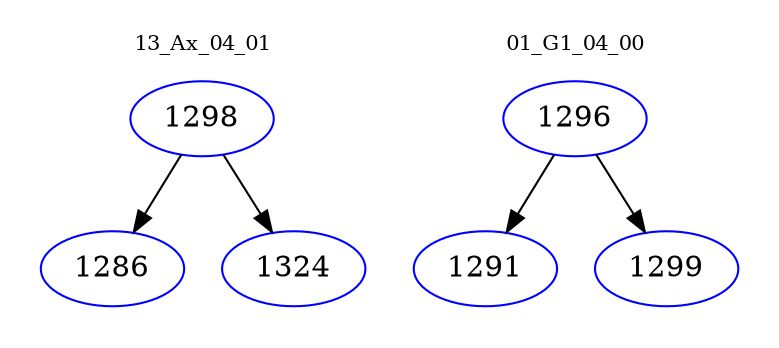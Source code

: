 digraph{
subgraph cluster_0 {
color = white
label = "13_Ax_04_01";
fontsize=10;
T0_1298 [label="1298", color="blue"]
T0_1298 -> T0_1286 [color="black"]
T0_1286 [label="1286", color="blue"]
T0_1298 -> T0_1324 [color="black"]
T0_1324 [label="1324", color="blue"]
}
subgraph cluster_1 {
color = white
label = "01_G1_04_00";
fontsize=10;
T1_1296 [label="1296", color="blue"]
T1_1296 -> T1_1291 [color="black"]
T1_1291 [label="1291", color="blue"]
T1_1296 -> T1_1299 [color="black"]
T1_1299 [label="1299", color="blue"]
}
}

